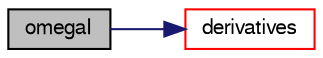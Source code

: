 digraph "omegaI"
{
  bgcolor="transparent";
  edge [fontname="FreeSans",fontsize="10",labelfontname="FreeSans",labelfontsize="10"];
  node [fontname="FreeSans",fontsize="10",shape=record];
  rankdir="LR";
  Node174 [label="omegaI",height=0.2,width=0.4,color="black", fillcolor="grey75", style="filled", fontcolor="black"];
  Node174 -> Node175 [color="midnightblue",fontsize="10",style="solid",fontname="FreeSans"];
  Node175 [label="derivatives",height=0.2,width=0.4,color="red",URL="$a30190.html#a64292f781b46b9de721eeb9f54c19e56",tooltip="Calculate the derivatives in dydx. "];
}
